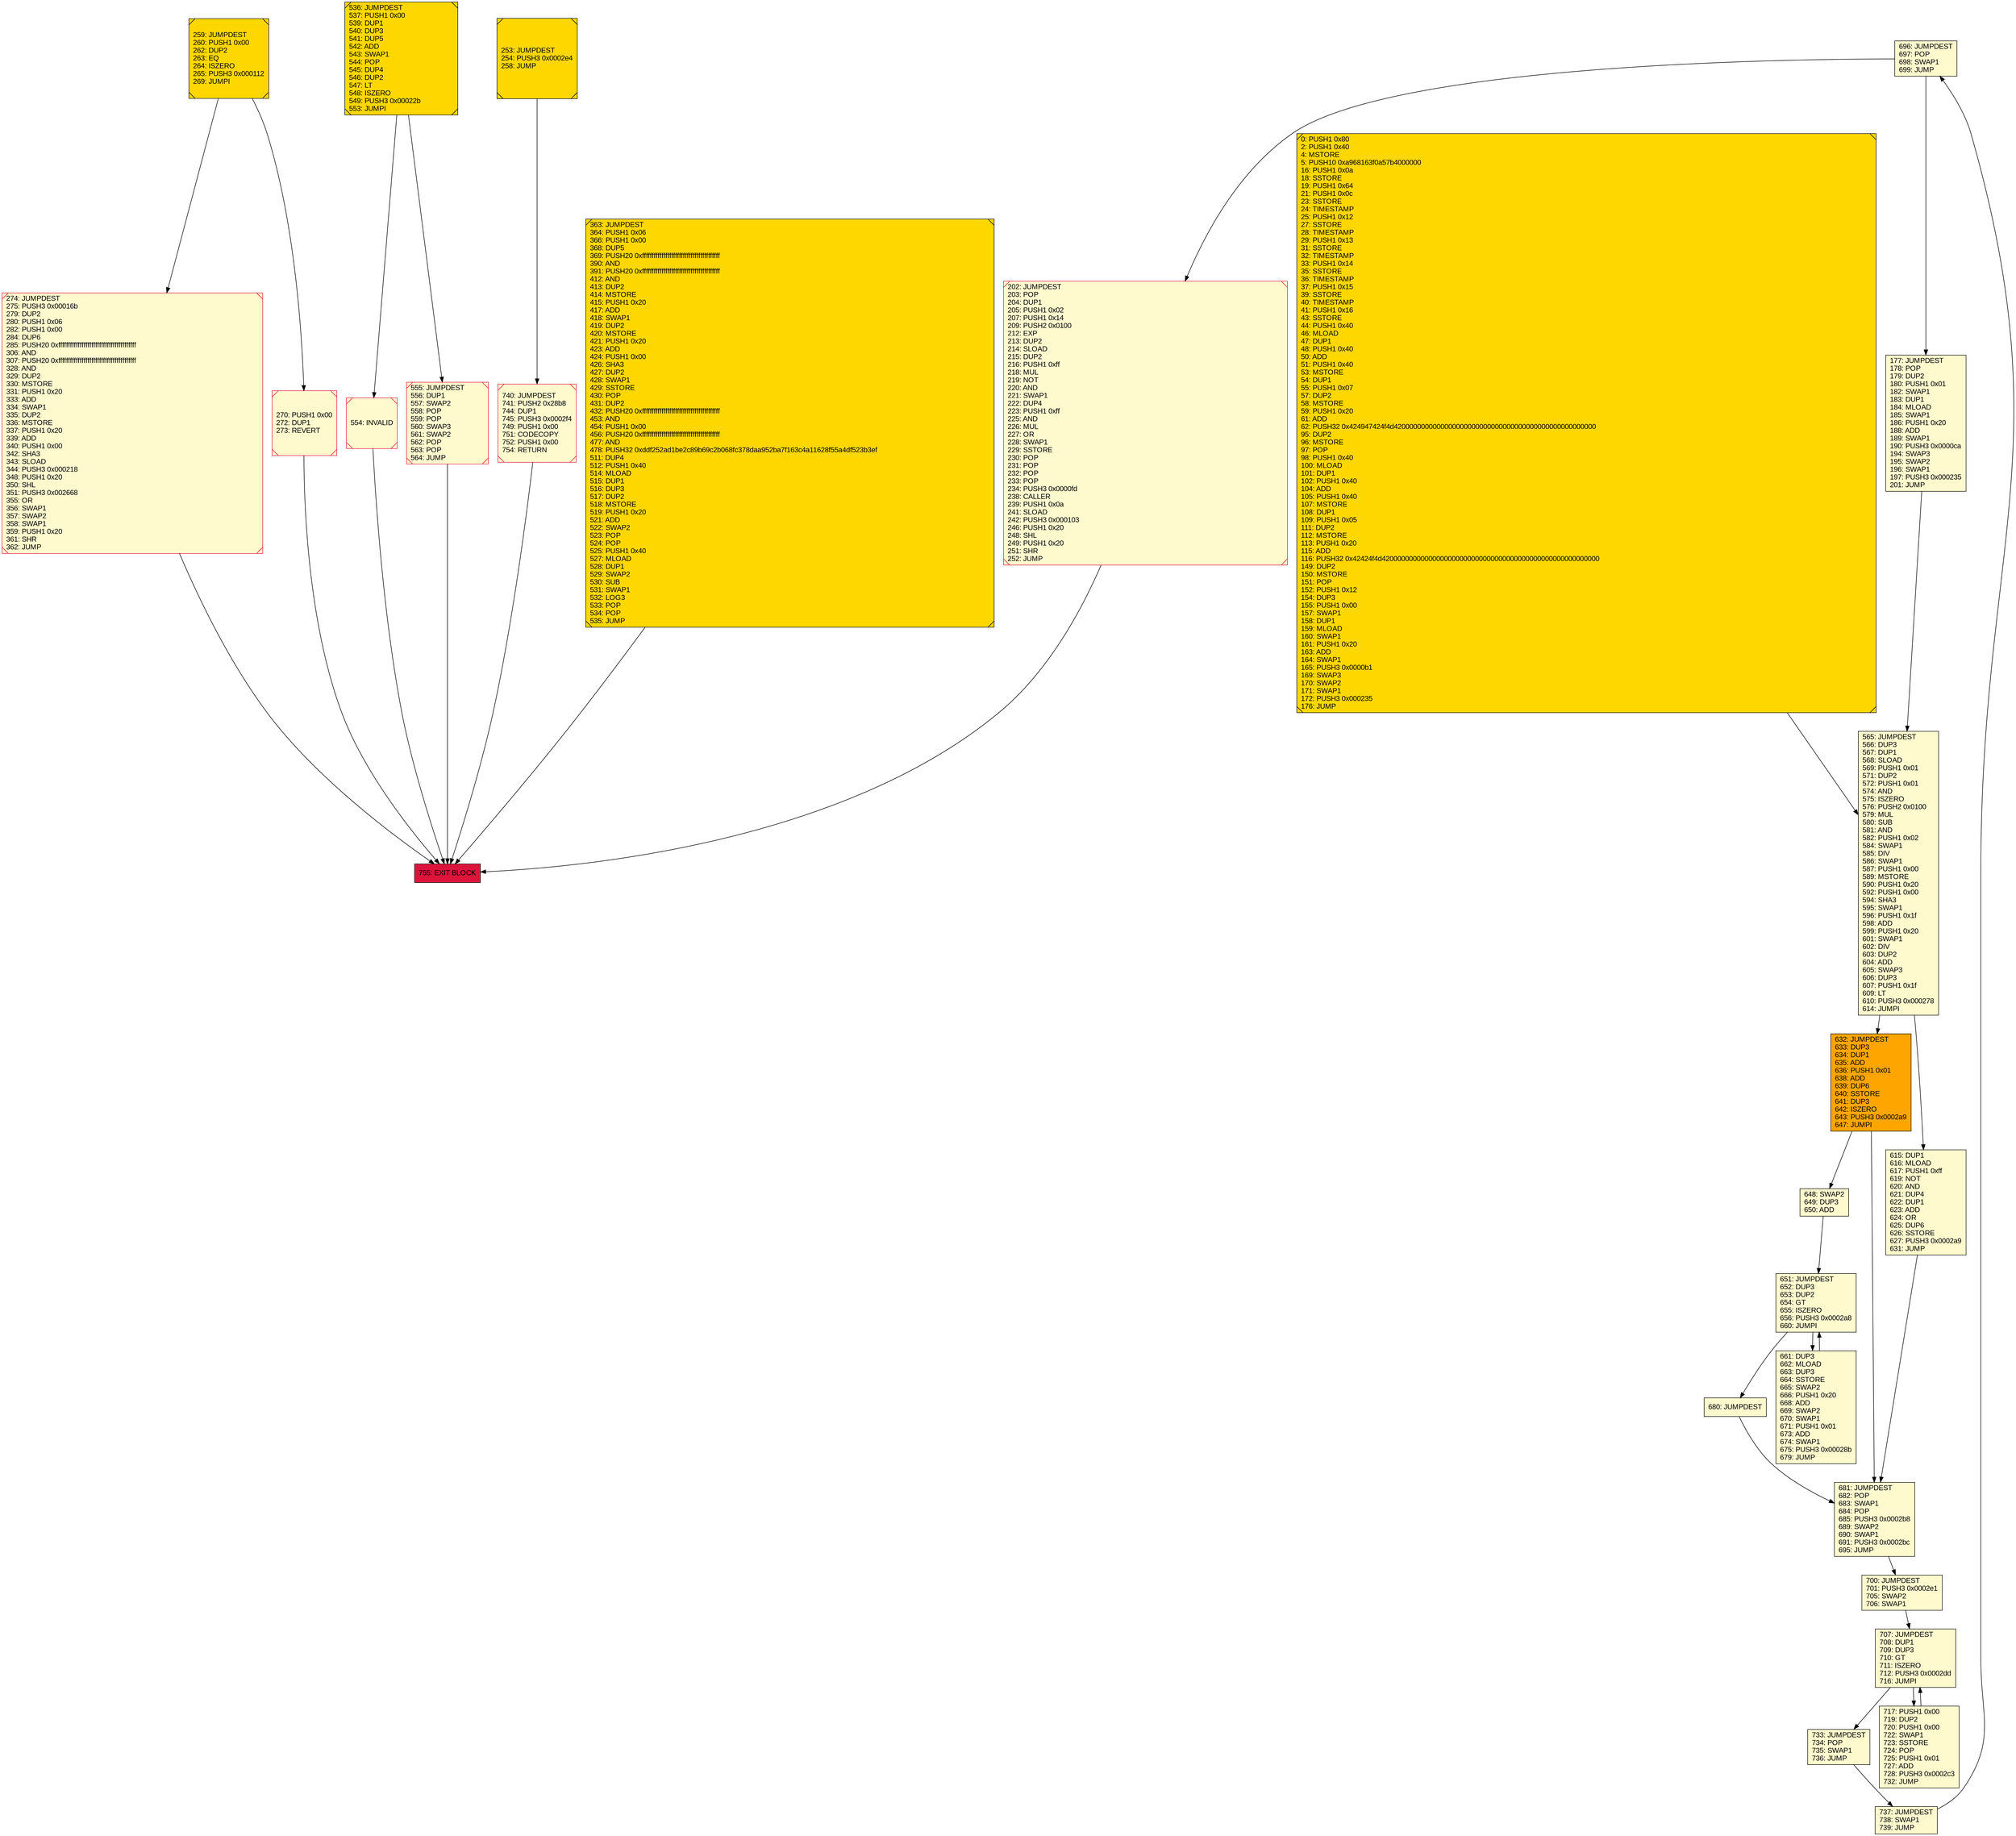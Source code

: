 digraph G {
bgcolor=transparent rankdir=UD;
node [shape=box style=filled color=black fillcolor=white fontname=arial fontcolor=black];
555 [label="555: JUMPDEST\l556: DUP1\l557: SWAP2\l558: POP\l559: POP\l560: SWAP3\l561: SWAP2\l562: POP\l563: POP\l564: JUMP\l" fillcolor=lemonchiffon shape=Msquare color=crimson ];
648 [label="648: SWAP2\l649: DUP3\l650: ADD\l" fillcolor=lemonchiffon ];
253 [label="253: JUMPDEST\l254: PUSH3 0x0002e4\l258: JUMP\l" fillcolor=lemonchiffon shape=Msquare fillcolor=gold ];
681 [label="681: JUMPDEST\l682: POP\l683: SWAP1\l684: POP\l685: PUSH3 0x0002b8\l689: SWAP2\l690: SWAP1\l691: PUSH3 0x0002bc\l695: JUMP\l" fillcolor=lemonchiffon ];
733 [label="733: JUMPDEST\l734: POP\l735: SWAP1\l736: JUMP\l" fillcolor=lemonchiffon ];
259 [label="259: JUMPDEST\l260: PUSH1 0x00\l262: DUP2\l263: EQ\l264: ISZERO\l265: PUSH3 0x000112\l269: JUMPI\l" fillcolor=lemonchiffon shape=Msquare fillcolor=gold ];
274 [label="274: JUMPDEST\l275: PUSH3 0x00016b\l279: DUP2\l280: PUSH1 0x06\l282: PUSH1 0x00\l284: DUP6\l285: PUSH20 0xffffffffffffffffffffffffffffffffffffffff\l306: AND\l307: PUSH20 0xffffffffffffffffffffffffffffffffffffffff\l328: AND\l329: DUP2\l330: MSTORE\l331: PUSH1 0x20\l333: ADD\l334: SWAP1\l335: DUP2\l336: MSTORE\l337: PUSH1 0x20\l339: ADD\l340: PUSH1 0x00\l342: SHA3\l343: SLOAD\l344: PUSH3 0x000218\l348: PUSH1 0x20\l350: SHL\l351: PUSH3 0x002668\l355: OR\l356: SWAP1\l357: SWAP2\l358: SWAP1\l359: PUSH1 0x20\l361: SHR\l362: JUMP\l" fillcolor=lemonchiffon shape=Msquare color=crimson ];
737 [label="737: JUMPDEST\l738: SWAP1\l739: JUMP\l" fillcolor=lemonchiffon ];
554 [label="554: INVALID\l" fillcolor=lemonchiffon shape=Msquare color=crimson ];
707 [label="707: JUMPDEST\l708: DUP1\l709: DUP3\l710: GT\l711: ISZERO\l712: PUSH3 0x0002dd\l716: JUMPI\l" fillcolor=lemonchiffon ];
202 [label="202: JUMPDEST\l203: POP\l204: DUP1\l205: PUSH1 0x02\l207: PUSH1 0x14\l209: PUSH2 0x0100\l212: EXP\l213: DUP2\l214: SLOAD\l215: DUP2\l216: PUSH1 0xff\l218: MUL\l219: NOT\l220: AND\l221: SWAP1\l222: DUP4\l223: PUSH1 0xff\l225: AND\l226: MUL\l227: OR\l228: SWAP1\l229: SSTORE\l230: POP\l231: POP\l232: POP\l233: POP\l234: PUSH3 0x0000fd\l238: CALLER\l239: PUSH1 0x0a\l241: SLOAD\l242: PUSH3 0x000103\l246: PUSH1 0x20\l248: SHL\l249: PUSH1 0x20\l251: SHR\l252: JUMP\l" fillcolor=lemonchiffon shape=Msquare color=crimson ];
565 [label="565: JUMPDEST\l566: DUP3\l567: DUP1\l568: SLOAD\l569: PUSH1 0x01\l571: DUP2\l572: PUSH1 0x01\l574: AND\l575: ISZERO\l576: PUSH2 0x0100\l579: MUL\l580: SUB\l581: AND\l582: PUSH1 0x02\l584: SWAP1\l585: DIV\l586: SWAP1\l587: PUSH1 0x00\l589: MSTORE\l590: PUSH1 0x20\l592: PUSH1 0x00\l594: SHA3\l595: SWAP1\l596: PUSH1 0x1f\l598: ADD\l599: PUSH1 0x20\l601: SWAP1\l602: DIV\l603: DUP2\l604: ADD\l605: SWAP3\l606: DUP3\l607: PUSH1 0x1f\l609: LT\l610: PUSH3 0x000278\l614: JUMPI\l" fillcolor=lemonchiffon ];
651 [label="651: JUMPDEST\l652: DUP3\l653: DUP2\l654: GT\l655: ISZERO\l656: PUSH3 0x0002a8\l660: JUMPI\l" fillcolor=lemonchiffon ];
632 [label="632: JUMPDEST\l633: DUP3\l634: DUP1\l635: ADD\l636: PUSH1 0x01\l638: ADD\l639: DUP6\l640: SSTORE\l641: DUP3\l642: ISZERO\l643: PUSH3 0x0002a9\l647: JUMPI\l" fillcolor=orange ];
680 [label="680: JUMPDEST\l" fillcolor=lemonchiffon ];
696 [label="696: JUMPDEST\l697: POP\l698: SWAP1\l699: JUMP\l" fillcolor=lemonchiffon ];
615 [label="615: DUP1\l616: MLOAD\l617: PUSH1 0xff\l619: NOT\l620: AND\l621: DUP4\l622: DUP1\l623: ADD\l624: OR\l625: DUP6\l626: SSTORE\l627: PUSH3 0x0002a9\l631: JUMP\l" fillcolor=lemonchiffon ];
270 [label="270: PUSH1 0x00\l272: DUP1\l273: REVERT\l" fillcolor=lemonchiffon shape=Msquare color=crimson ];
755 [label="755: EXIT BLOCK\l" fillcolor=crimson ];
177 [label="177: JUMPDEST\l178: POP\l179: DUP2\l180: PUSH1 0x01\l182: SWAP1\l183: DUP1\l184: MLOAD\l185: SWAP1\l186: PUSH1 0x20\l188: ADD\l189: SWAP1\l190: PUSH3 0x0000ca\l194: SWAP3\l195: SWAP2\l196: SWAP1\l197: PUSH3 0x000235\l201: JUMP\l" fillcolor=lemonchiffon ];
717 [label="717: PUSH1 0x00\l719: DUP2\l720: PUSH1 0x00\l722: SWAP1\l723: SSTORE\l724: POP\l725: PUSH1 0x01\l727: ADD\l728: PUSH3 0x0002c3\l732: JUMP\l" fillcolor=lemonchiffon ];
661 [label="661: DUP3\l662: MLOAD\l663: DUP3\l664: SSTORE\l665: SWAP2\l666: PUSH1 0x20\l668: ADD\l669: SWAP2\l670: SWAP1\l671: PUSH1 0x01\l673: ADD\l674: SWAP1\l675: PUSH3 0x00028b\l679: JUMP\l" fillcolor=lemonchiffon ];
740 [label="740: JUMPDEST\l741: PUSH2 0x28b8\l744: DUP1\l745: PUSH3 0x0002f4\l749: PUSH1 0x00\l751: CODECOPY\l752: PUSH1 0x00\l754: RETURN\l" fillcolor=lemonchiffon shape=Msquare color=crimson ];
363 [label="363: JUMPDEST\l364: PUSH1 0x06\l366: PUSH1 0x00\l368: DUP5\l369: PUSH20 0xffffffffffffffffffffffffffffffffffffffff\l390: AND\l391: PUSH20 0xffffffffffffffffffffffffffffffffffffffff\l412: AND\l413: DUP2\l414: MSTORE\l415: PUSH1 0x20\l417: ADD\l418: SWAP1\l419: DUP2\l420: MSTORE\l421: PUSH1 0x20\l423: ADD\l424: PUSH1 0x00\l426: SHA3\l427: DUP2\l428: SWAP1\l429: SSTORE\l430: POP\l431: DUP2\l432: PUSH20 0xffffffffffffffffffffffffffffffffffffffff\l453: AND\l454: PUSH1 0x00\l456: PUSH20 0xffffffffffffffffffffffffffffffffffffffff\l477: AND\l478: PUSH32 0xddf252ad1be2c89b69c2b068fc378daa952ba7f163c4a11628f55a4df523b3ef\l511: DUP4\l512: PUSH1 0x40\l514: MLOAD\l515: DUP1\l516: DUP3\l517: DUP2\l518: MSTORE\l519: PUSH1 0x20\l521: ADD\l522: SWAP2\l523: POP\l524: POP\l525: PUSH1 0x40\l527: MLOAD\l528: DUP1\l529: SWAP2\l530: SUB\l531: SWAP1\l532: LOG3\l533: POP\l534: POP\l535: JUMP\l" fillcolor=lemonchiffon shape=Msquare fillcolor=gold ];
536 [label="536: JUMPDEST\l537: PUSH1 0x00\l539: DUP1\l540: DUP3\l541: DUP5\l542: ADD\l543: SWAP1\l544: POP\l545: DUP4\l546: DUP2\l547: LT\l548: ISZERO\l549: PUSH3 0x00022b\l553: JUMPI\l" fillcolor=lemonchiffon shape=Msquare fillcolor=gold ];
700 [label="700: JUMPDEST\l701: PUSH3 0x0002e1\l705: SWAP2\l706: SWAP1\l" fillcolor=lemonchiffon ];
0 [label="0: PUSH1 0x80\l2: PUSH1 0x40\l4: MSTORE\l5: PUSH10 0xa968163f0a57b4000000\l16: PUSH1 0x0a\l18: SSTORE\l19: PUSH1 0x64\l21: PUSH1 0x0c\l23: SSTORE\l24: TIMESTAMP\l25: PUSH1 0x12\l27: SSTORE\l28: TIMESTAMP\l29: PUSH1 0x13\l31: SSTORE\l32: TIMESTAMP\l33: PUSH1 0x14\l35: SSTORE\l36: TIMESTAMP\l37: PUSH1 0x15\l39: SSTORE\l40: TIMESTAMP\l41: PUSH1 0x16\l43: SSTORE\l44: PUSH1 0x40\l46: MLOAD\l47: DUP1\l48: PUSH1 0x40\l50: ADD\l51: PUSH1 0x40\l53: MSTORE\l54: DUP1\l55: PUSH1 0x07\l57: DUP2\l58: MSTORE\l59: PUSH1 0x20\l61: ADD\l62: PUSH32 0x424947424f4d4200000000000000000000000000000000000000000000000000\l95: DUP2\l96: MSTORE\l97: POP\l98: PUSH1 0x40\l100: MLOAD\l101: DUP1\l102: PUSH1 0x40\l104: ADD\l105: PUSH1 0x40\l107: MSTORE\l108: DUP1\l109: PUSH1 0x05\l111: DUP2\l112: MSTORE\l113: PUSH1 0x20\l115: ADD\l116: PUSH32 0x42424f4d42000000000000000000000000000000000000000000000000000000\l149: DUP2\l150: MSTORE\l151: POP\l152: PUSH1 0x12\l154: DUP3\l155: PUSH1 0x00\l157: SWAP1\l158: DUP1\l159: MLOAD\l160: SWAP1\l161: PUSH1 0x20\l163: ADD\l164: SWAP1\l165: PUSH3 0x0000b1\l169: SWAP3\l170: SWAP2\l171: SWAP1\l172: PUSH3 0x000235\l176: JUMP\l" fillcolor=lemonchiffon shape=Msquare fillcolor=gold ];
651 -> 680;
363 -> 755;
740 -> 755;
707 -> 733;
651 -> 661;
661 -> 651;
733 -> 737;
259 -> 274;
270 -> 755;
696 -> 177;
0 -> 565;
259 -> 270;
274 -> 755;
700 -> 707;
554 -> 755;
615 -> 681;
536 -> 554;
680 -> 681;
632 -> 681;
177 -> 565;
648 -> 651;
202 -> 755;
632 -> 648;
707 -> 717;
717 -> 707;
253 -> 740;
681 -> 700;
696 -> 202;
555 -> 755;
565 -> 615;
565 -> 632;
536 -> 555;
737 -> 696;
}